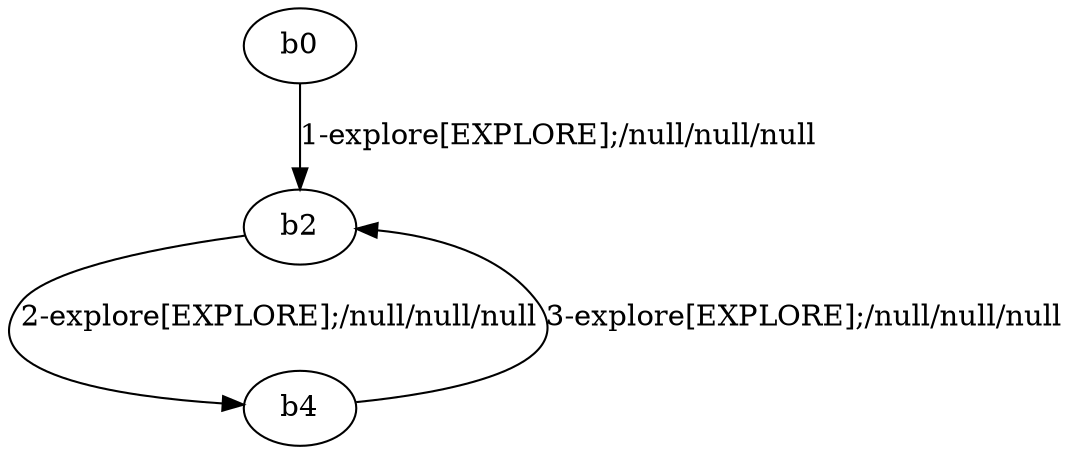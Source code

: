 # Total number of goals covered by this test: 1
# b4 --> b2

digraph g {
"b0" -> "b2" [label = "1-explore[EXPLORE];/null/null/null"];
"b2" -> "b4" [label = "2-explore[EXPLORE];/null/null/null"];
"b4" -> "b2" [label = "3-explore[EXPLORE];/null/null/null"];
}